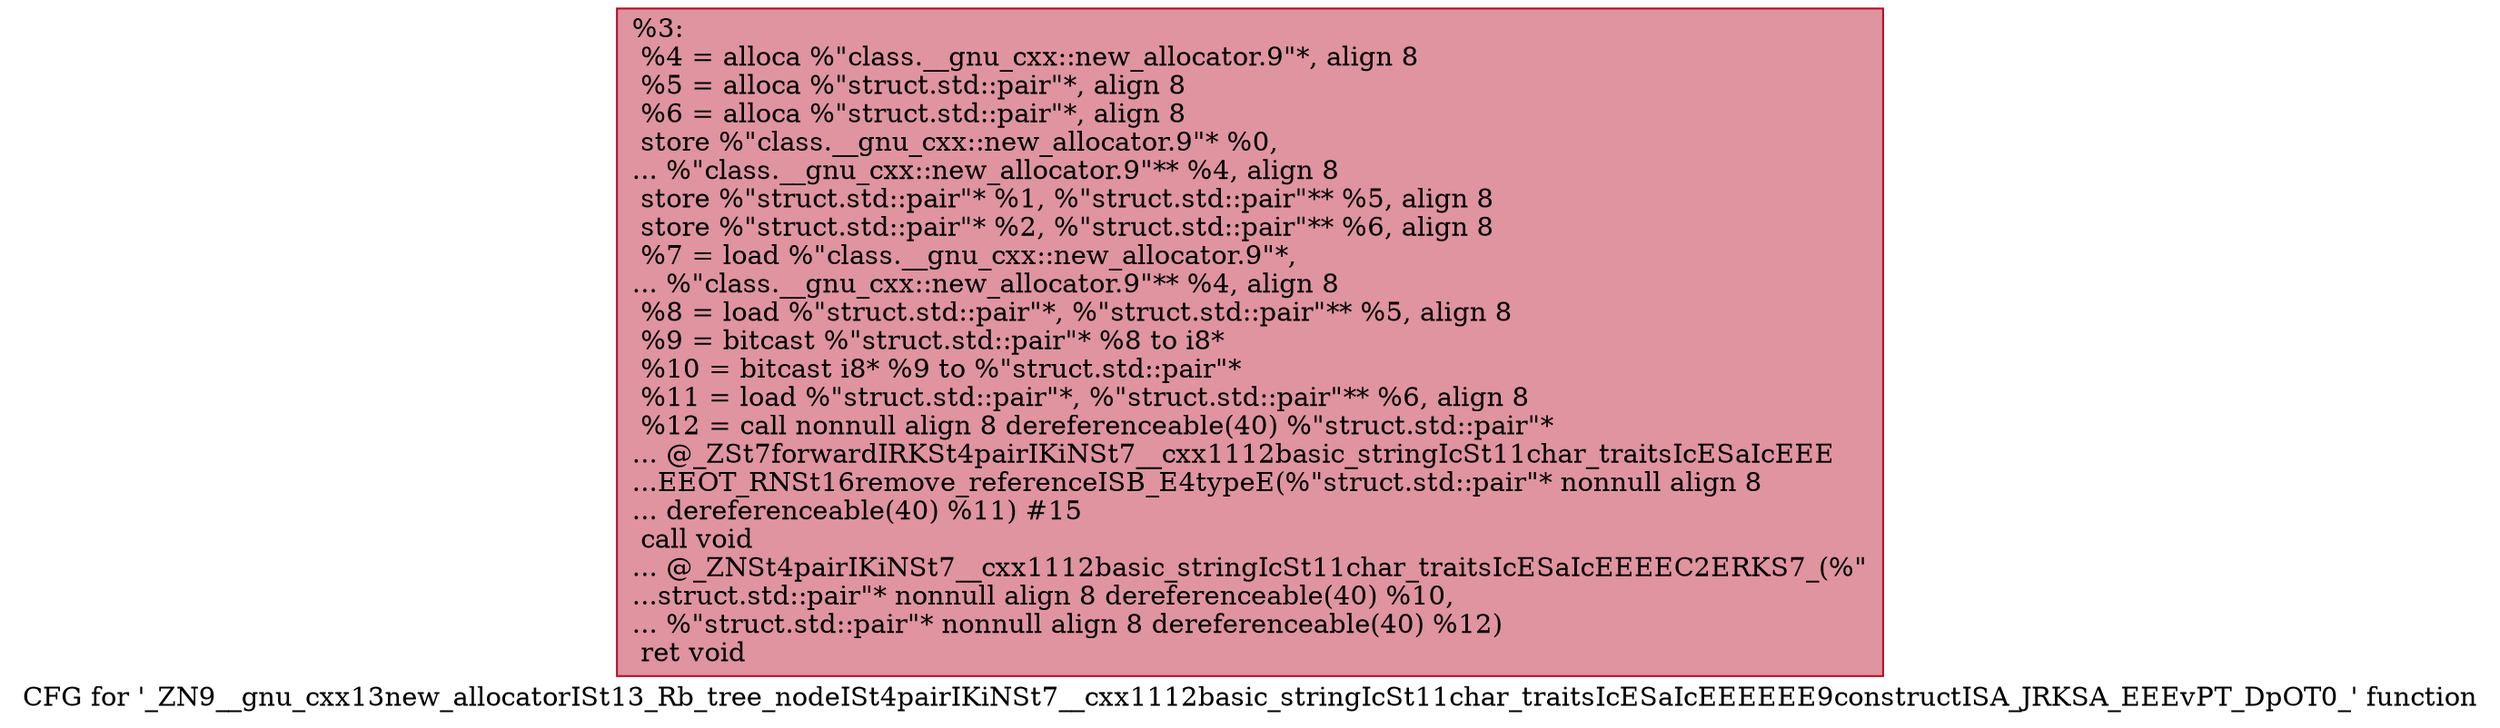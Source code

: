 digraph "CFG for '_ZN9__gnu_cxx13new_allocatorISt13_Rb_tree_nodeISt4pairIKiNSt7__cxx1112basic_stringIcSt11char_traitsIcESaIcEEEEEE9constructISA_JRKSA_EEEvPT_DpOT0_' function" {
	label="CFG for '_ZN9__gnu_cxx13new_allocatorISt13_Rb_tree_nodeISt4pairIKiNSt7__cxx1112basic_stringIcSt11char_traitsIcESaIcEEEEEE9constructISA_JRKSA_EEEvPT_DpOT0_' function";

	Node0x561d2df610e0 [shape=record,color="#b70d28ff", style=filled, fillcolor="#b70d2870",label="{%3:\l  %4 = alloca %\"class.__gnu_cxx::new_allocator.9\"*, align 8\l  %5 = alloca %\"struct.std::pair\"*, align 8\l  %6 = alloca %\"struct.std::pair\"*, align 8\l  store %\"class.__gnu_cxx::new_allocator.9\"* %0,\l... %\"class.__gnu_cxx::new_allocator.9\"** %4, align 8\l  store %\"struct.std::pair\"* %1, %\"struct.std::pair\"** %5, align 8\l  store %\"struct.std::pair\"* %2, %\"struct.std::pair\"** %6, align 8\l  %7 = load %\"class.__gnu_cxx::new_allocator.9\"*,\l... %\"class.__gnu_cxx::new_allocator.9\"** %4, align 8\l  %8 = load %\"struct.std::pair\"*, %\"struct.std::pair\"** %5, align 8\l  %9 = bitcast %\"struct.std::pair\"* %8 to i8*\l  %10 = bitcast i8* %9 to %\"struct.std::pair\"*\l  %11 = load %\"struct.std::pair\"*, %\"struct.std::pair\"** %6, align 8\l  %12 = call nonnull align 8 dereferenceable(40) %\"struct.std::pair\"*\l... @_ZSt7forwardIRKSt4pairIKiNSt7__cxx1112basic_stringIcSt11char_traitsIcESaIcEEE\l...EEOT_RNSt16remove_referenceISB_E4typeE(%\"struct.std::pair\"* nonnull align 8\l... dereferenceable(40) %11) #15\l  call void\l... @_ZNSt4pairIKiNSt7__cxx1112basic_stringIcSt11char_traitsIcESaIcEEEEC2ERKS7_(%\"\l...struct.std::pair\"* nonnull align 8 dereferenceable(40) %10,\l... %\"struct.std::pair\"* nonnull align 8 dereferenceable(40) %12)\l  ret void\l}"];
}
